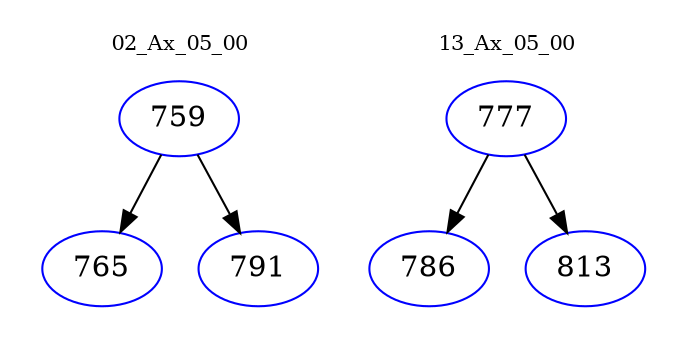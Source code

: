 digraph{
subgraph cluster_0 {
color = white
label = "02_Ax_05_00";
fontsize=10;
T0_759 [label="759", color="blue"]
T0_759 -> T0_765 [color="black"]
T0_765 [label="765", color="blue"]
T0_759 -> T0_791 [color="black"]
T0_791 [label="791", color="blue"]
}
subgraph cluster_1 {
color = white
label = "13_Ax_05_00";
fontsize=10;
T1_777 [label="777", color="blue"]
T1_777 -> T1_786 [color="black"]
T1_786 [label="786", color="blue"]
T1_777 -> T1_813 [color="black"]
T1_813 [label="813", color="blue"]
}
}
